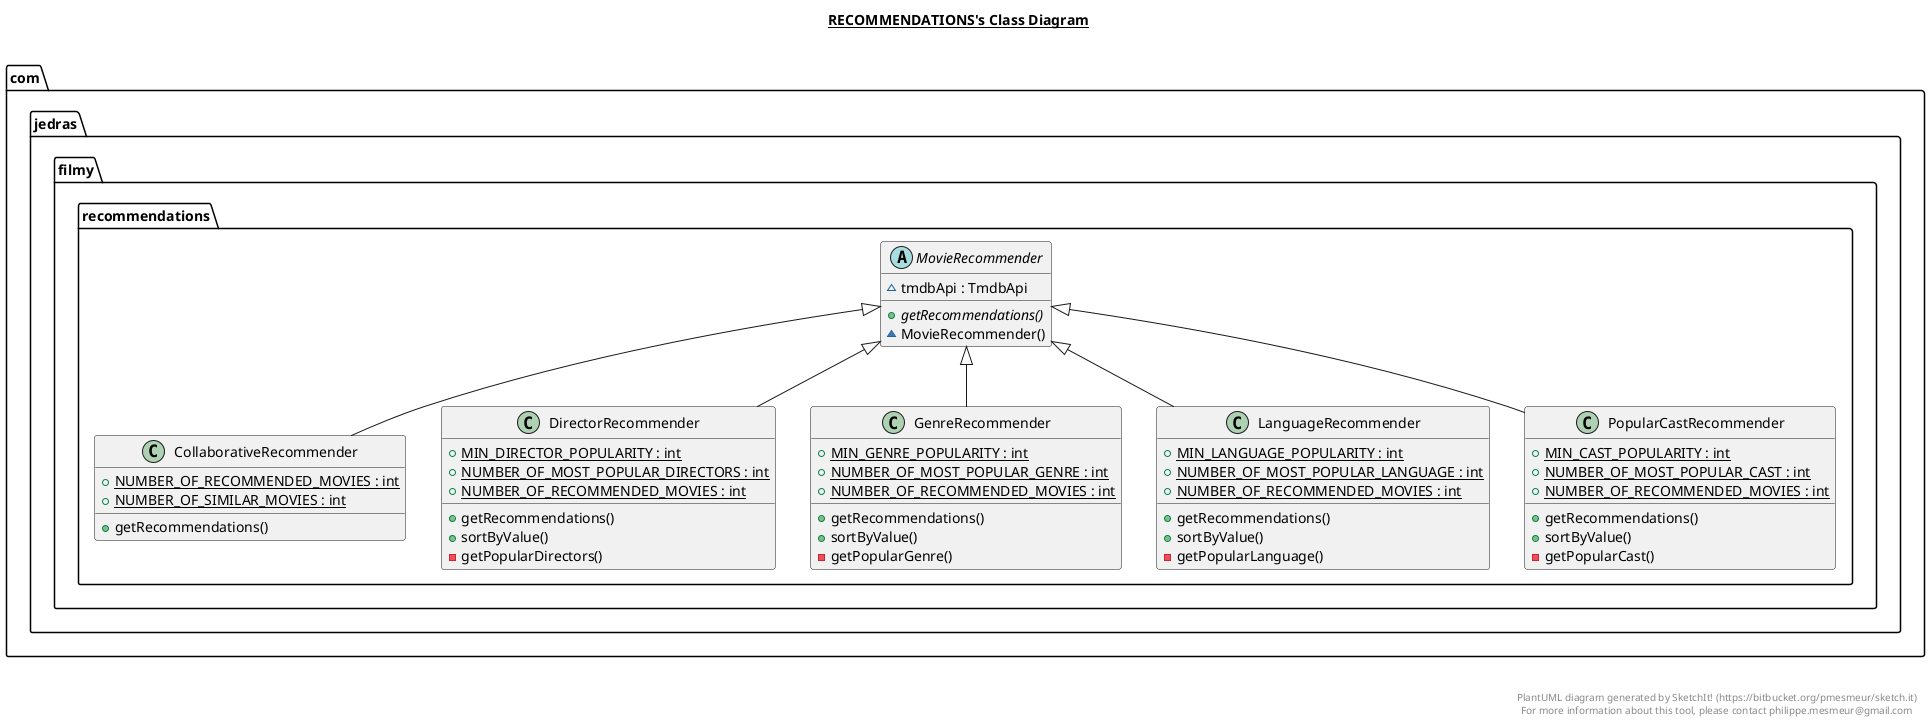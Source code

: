 @startuml

title __RECOMMENDATIONS's Class Diagram__\n

  namespace com.jedras.filmy {
    namespace recommendations {
      class com.jedras.filmy.recommendations.CollaborativeRecommender {
          {static} + NUMBER_OF_RECOMMENDED_MOVIES : int
          {static} + NUMBER_OF_SIMILAR_MOVIES : int
          + getRecommendations()
      }
    }
  }
  

  namespace com.jedras.filmy {
    namespace recommendations {
      class com.jedras.filmy.recommendations.DirectorRecommender {
          {static} + MIN_DIRECTOR_POPULARITY : int
          {static} + NUMBER_OF_MOST_POPULAR_DIRECTORS : int
          {static} + NUMBER_OF_RECOMMENDED_MOVIES : int
          + getRecommendations()
          + sortByValue()
          - getPopularDirectors()
      }
    }
  }
  

  namespace com.jedras.filmy {
    namespace recommendations {
      class com.jedras.filmy.recommendations.GenreRecommender {
          {static} + MIN_GENRE_POPULARITY : int
          {static} + NUMBER_OF_MOST_POPULAR_GENRE : int
          {static} + NUMBER_OF_RECOMMENDED_MOVIES : int
          + getRecommendations()
          + sortByValue()
          - getPopularGenre()
      }
    }
  }
  

  namespace com.jedras.filmy {
    namespace recommendations {
      class com.jedras.filmy.recommendations.LanguageRecommender {
          {static} + MIN_LANGUAGE_POPULARITY : int
          {static} + NUMBER_OF_MOST_POPULAR_LANGUAGE : int
          {static} + NUMBER_OF_RECOMMENDED_MOVIES : int
          + getRecommendations()
          + sortByValue()
          - getPopularLanguage()
      }
    }
  }
  

  namespace com.jedras.filmy {
    namespace recommendations {
      abstract class com.jedras.filmy.recommendations.MovieRecommender {
          ~ tmdbApi : TmdbApi
          {abstract} + getRecommendations()
          ~ MovieRecommender()
      }
    }
  }
  

  namespace com.jedras.filmy {
    namespace recommendations {
      class com.jedras.filmy.recommendations.PopularCastRecommender {
          {static} + MIN_CAST_POPULARITY : int
          {static} + NUMBER_OF_MOST_POPULAR_CAST : int
          {static} + NUMBER_OF_RECOMMENDED_MOVIES : int
          + getRecommendations()
          + sortByValue()
          - getPopularCast()
      }
    }
  }
  

  com.jedras.filmy.recommendations.CollaborativeRecommender -up-|> com.jedras.filmy.recommendations.MovieRecommender
  com.jedras.filmy.recommendations.DirectorRecommender -up-|> com.jedras.filmy.recommendations.MovieRecommender
  com.jedras.filmy.recommendations.GenreRecommender -up-|> com.jedras.filmy.recommendations.MovieRecommender
  com.jedras.filmy.recommendations.LanguageRecommender -up-|> com.jedras.filmy.recommendations.MovieRecommender
  com.jedras.filmy.recommendations.PopularCastRecommender -up-|> com.jedras.filmy.recommendations.MovieRecommender


right footer


PlantUML diagram generated by SketchIt! (https://bitbucket.org/pmesmeur/sketch.it)
For more information about this tool, please contact philippe.mesmeur@gmail.com
endfooter

@enduml
